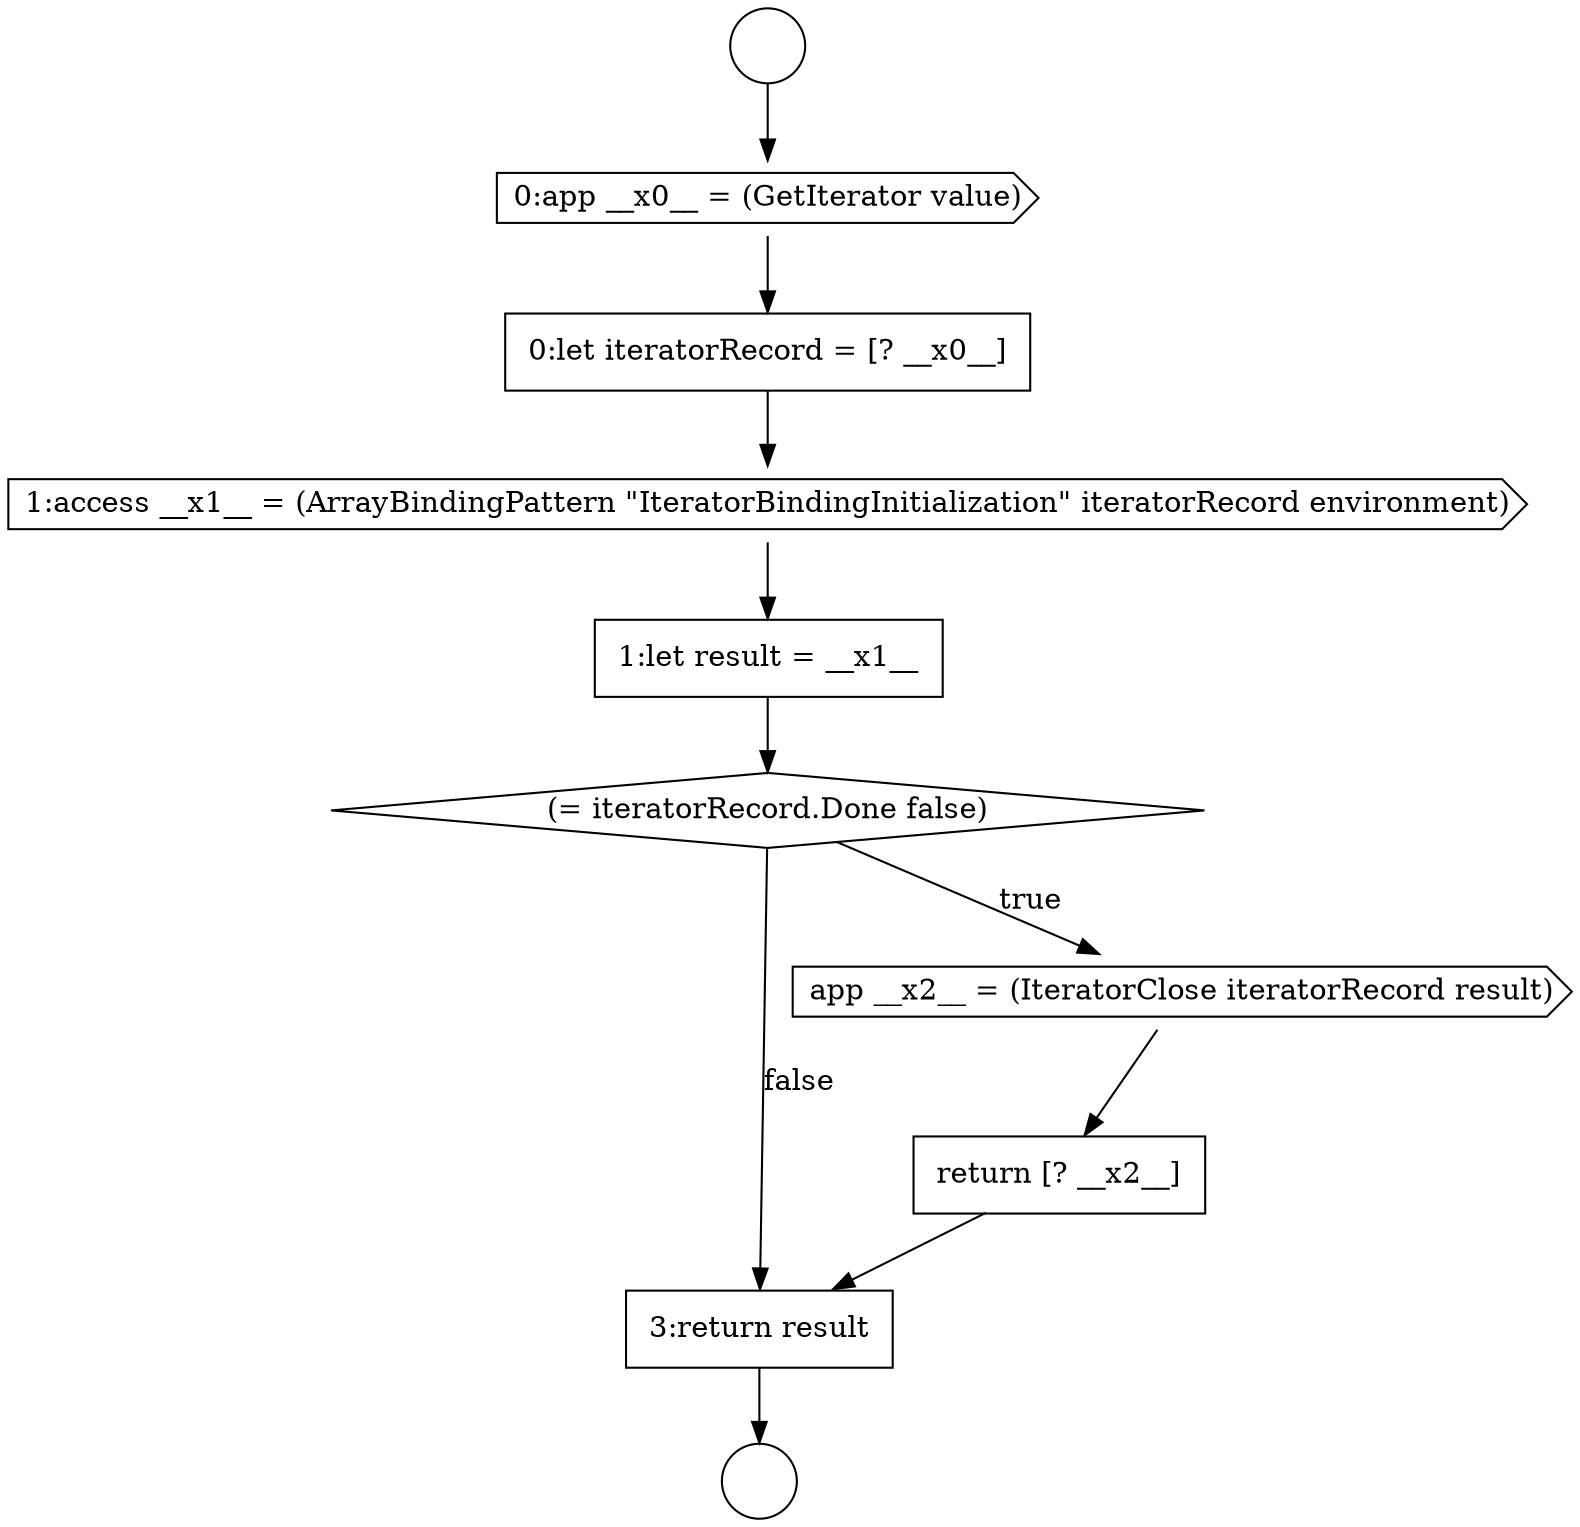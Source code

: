 digraph {
  node6142 [shape=none, margin=0, label=<<font color="black">
    <table border="0" cellborder="1" cellspacing="0" cellpadding="10">
      <tr><td align="left">return [? __x2__]</td></tr>
    </table>
  </font>> color="black" fillcolor="white" style=filled]
  node6138 [shape=cds, label=<<font color="black">1:access __x1__ = (ArrayBindingPattern &quot;IteratorBindingInitialization&quot; iteratorRecord environment)</font>> color="black" fillcolor="white" style=filled]
  node6135 [shape=circle label=" " color="black" fillcolor="white" style=filled]
  node6139 [shape=none, margin=0, label=<<font color="black">
    <table border="0" cellborder="1" cellspacing="0" cellpadding="10">
      <tr><td align="left">1:let result = __x1__</td></tr>
    </table>
  </font>> color="black" fillcolor="white" style=filled]
  node6143 [shape=none, margin=0, label=<<font color="black">
    <table border="0" cellborder="1" cellspacing="0" cellpadding="10">
      <tr><td align="left">3:return result</td></tr>
    </table>
  </font>> color="black" fillcolor="white" style=filled]
  node6134 [shape=circle label=" " color="black" fillcolor="white" style=filled]
  node6140 [shape=diamond, label=<<font color="black">(= iteratorRecord.Done false)</font>> color="black" fillcolor="white" style=filled]
  node6137 [shape=none, margin=0, label=<<font color="black">
    <table border="0" cellborder="1" cellspacing="0" cellpadding="10">
      <tr><td align="left">0:let iteratorRecord = [? __x0__]</td></tr>
    </table>
  </font>> color="black" fillcolor="white" style=filled]
  node6136 [shape=cds, label=<<font color="black">0:app __x0__ = (GetIterator value)</font>> color="black" fillcolor="white" style=filled]
  node6141 [shape=cds, label=<<font color="black">app __x2__ = (IteratorClose iteratorRecord result)</font>> color="black" fillcolor="white" style=filled]
  node6136 -> node6137 [ color="black"]
  node6138 -> node6139 [ color="black"]
  node6137 -> node6138 [ color="black"]
  node6140 -> node6141 [label=<<font color="black">true</font>> color="black"]
  node6140 -> node6143 [label=<<font color="black">false</font>> color="black"]
  node6134 -> node6136 [ color="black"]
  node6139 -> node6140 [ color="black"]
  node6142 -> node6143 [ color="black"]
  node6143 -> node6135 [ color="black"]
  node6141 -> node6142 [ color="black"]
}
